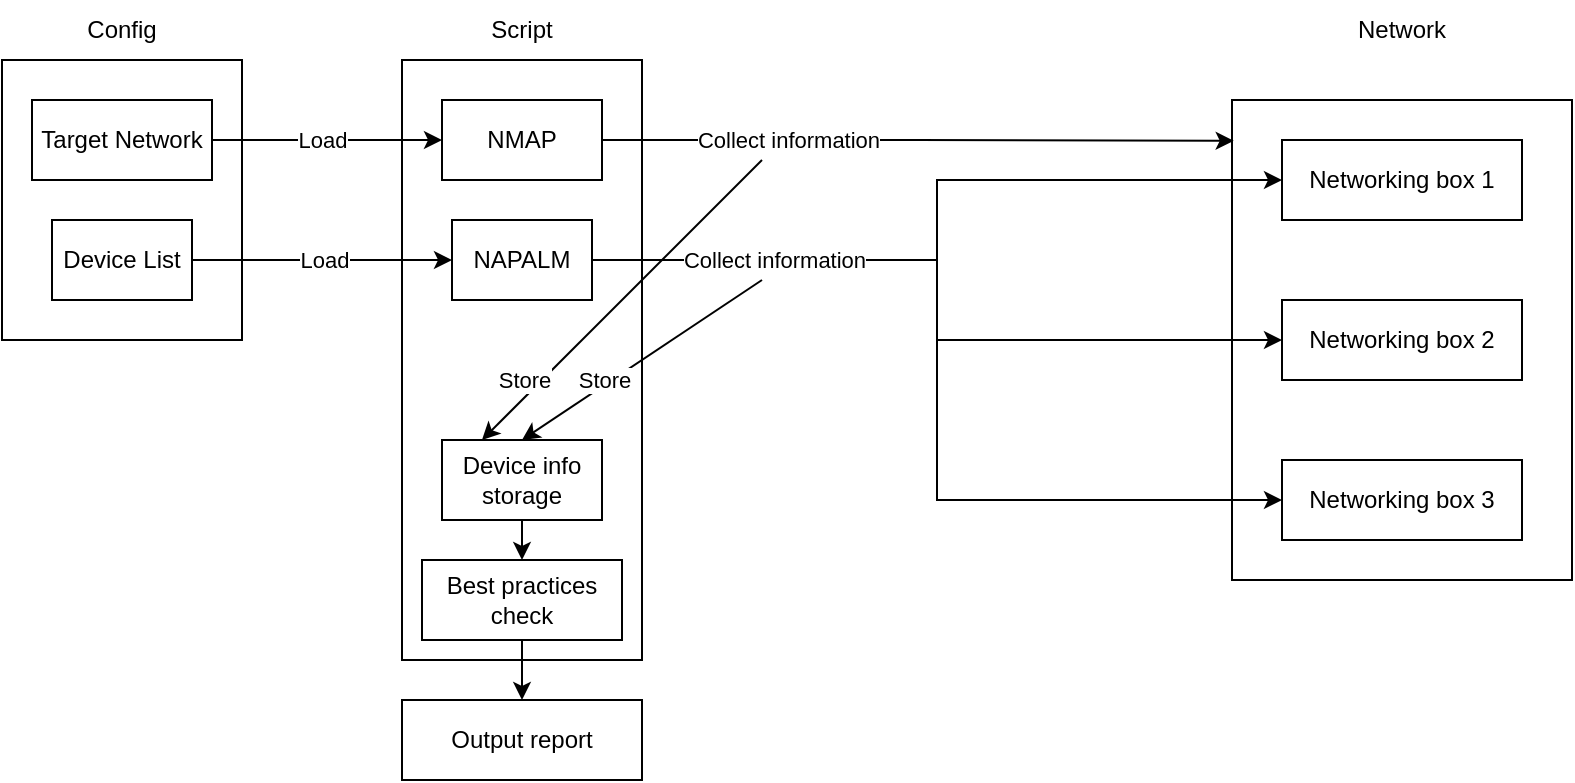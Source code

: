 <mxfile version="17.1.2" type="device"><diagram id="AcRUqfneMpi8XiKEVTHS" name="Page-1"><mxGraphModel dx="825" dy="463" grid="1" gridSize="10" guides="1" tooltips="1" connect="1" arrows="1" fold="1" page="1" pageScale="1" pageWidth="850" pageHeight="1100" math="0" shadow="0"><root><mxCell id="0"/><mxCell id="1" parent="0"/><mxCell id="4Iwsgr9C-grVYC2eDXs5-8" value="" style="rounded=0;whiteSpace=wrap;html=1;" vertex="1" parent="1"><mxGeometry x="615" y="100" width="170" height="240" as="geometry"/></mxCell><mxCell id="4Iwsgr9C-grVYC2eDXs5-16" value="" style="rounded=0;whiteSpace=wrap;html=1;" vertex="1" parent="1"><mxGeometry x="200" y="80" width="120" height="300" as="geometry"/></mxCell><mxCell id="4Iwsgr9C-grVYC2eDXs5-21" style="edgeStyle=orthogonalEdgeStyle;rounded=0;orthogonalLoop=1;jettySize=auto;html=1;exitX=1;exitY=0.5;exitDx=0;exitDy=0;" edge="1" parent="1" source="4Iwsgr9C-grVYC2eDXs5-4" target="4Iwsgr9C-grVYC2eDXs5-6"><mxGeometry relative="1" as="geometry"/></mxCell><mxCell id="4Iwsgr9C-grVYC2eDXs5-22" style="edgeStyle=orthogonalEdgeStyle;rounded=0;orthogonalLoop=1;jettySize=auto;html=1;exitX=1;exitY=0.5;exitDx=0;exitDy=0;entryX=0;entryY=0.5;entryDx=0;entryDy=0;" edge="1" parent="1" source="4Iwsgr9C-grVYC2eDXs5-4" target="4Iwsgr9C-grVYC2eDXs5-10"><mxGeometry relative="1" as="geometry"/></mxCell><mxCell id="4Iwsgr9C-grVYC2eDXs5-23" style="edgeStyle=orthogonalEdgeStyle;rounded=0;orthogonalLoop=1;jettySize=auto;html=1;exitX=1;exitY=0.5;exitDx=0;exitDy=0;entryX=0;entryY=0.5;entryDx=0;entryDy=0;" edge="1" parent="1" source="4Iwsgr9C-grVYC2eDXs5-4" target="4Iwsgr9C-grVYC2eDXs5-9"><mxGeometry relative="1" as="geometry"/></mxCell><mxCell id="4Iwsgr9C-grVYC2eDXs5-30" value="Collect information" style="edgeLabel;html=1;align=center;verticalAlign=middle;resizable=0;points=[];" vertex="1" connectable="0" parent="4Iwsgr9C-grVYC2eDXs5-23"><mxGeometry x="-0.61" relative="1" as="geometry"><mxPoint as="offset"/></mxGeometry></mxCell><mxCell id="4Iwsgr9C-grVYC2eDXs5-6" value="Networking box 1" style="rounded=0;whiteSpace=wrap;html=1;" vertex="1" parent="1"><mxGeometry x="640" y="120" width="120" height="40" as="geometry"/></mxCell><mxCell id="4Iwsgr9C-grVYC2eDXs5-24" style="edgeStyle=orthogonalEdgeStyle;rounded=0;orthogonalLoop=1;jettySize=auto;html=1;exitX=1;exitY=0.5;exitDx=0;exitDy=0;entryX=0.005;entryY=0.085;entryDx=0;entryDy=0;entryPerimeter=0;" edge="1" parent="1" source="4Iwsgr9C-grVYC2eDXs5-7" target="4Iwsgr9C-grVYC2eDXs5-8"><mxGeometry relative="1" as="geometry"/></mxCell><mxCell id="4Iwsgr9C-grVYC2eDXs5-29" value="Collect information&lt;br&gt;" style="edgeLabel;html=1;align=center;verticalAlign=middle;resizable=0;points=[];" vertex="1" connectable="0" parent="4Iwsgr9C-grVYC2eDXs5-24"><mxGeometry x="-0.411" y="-2" relative="1" as="geometry"><mxPoint y="-2" as="offset"/></mxGeometry></mxCell><mxCell id="4Iwsgr9C-grVYC2eDXs5-7" value="NMAP" style="rounded=0;whiteSpace=wrap;html=1;" vertex="1" parent="1"><mxGeometry x="220" y="100" width="80" height="40" as="geometry"/></mxCell><mxCell id="4Iwsgr9C-grVYC2eDXs5-9" value="Networking box 3" style="rounded=0;whiteSpace=wrap;html=1;" vertex="1" parent="1"><mxGeometry x="640" y="280" width="120" height="40" as="geometry"/></mxCell><mxCell id="4Iwsgr9C-grVYC2eDXs5-10" value="Networking box 2" style="rounded=0;whiteSpace=wrap;html=1;" vertex="1" parent="1"><mxGeometry x="640" y="200" width="120" height="40" as="geometry"/></mxCell><mxCell id="4Iwsgr9C-grVYC2eDXs5-11" value="Network" style="text;html=1;strokeColor=none;fillColor=none;align=center;verticalAlign=middle;whiteSpace=wrap;rounded=0;" vertex="1" parent="1"><mxGeometry x="670" y="50" width="60" height="30" as="geometry"/></mxCell><mxCell id="4Iwsgr9C-grVYC2eDXs5-13" value="" style="rounded=0;whiteSpace=wrap;html=1;" vertex="1" parent="1"><mxGeometry y="80" width="120" height="140" as="geometry"/></mxCell><mxCell id="4Iwsgr9C-grVYC2eDXs5-20" style="edgeStyle=orthogonalEdgeStyle;rounded=0;orthogonalLoop=1;jettySize=auto;html=1;exitX=1;exitY=0.5;exitDx=0;exitDy=0;" edge="1" parent="1" source="4Iwsgr9C-grVYC2eDXs5-12" target="4Iwsgr9C-grVYC2eDXs5-4"><mxGeometry relative="1" as="geometry"/></mxCell><mxCell id="4Iwsgr9C-grVYC2eDXs5-28" value="Load" style="edgeLabel;html=1;align=center;verticalAlign=middle;resizable=0;points=[];" vertex="1" connectable="0" parent="4Iwsgr9C-grVYC2eDXs5-20"><mxGeometry x="0.298" y="-2" relative="1" as="geometry"><mxPoint x="-19" y="-2" as="offset"/></mxGeometry></mxCell><mxCell id="4Iwsgr9C-grVYC2eDXs5-12" value="Device List" style="rounded=0;whiteSpace=wrap;html=1;" vertex="1" parent="1"><mxGeometry x="25" y="160" width="70" height="40" as="geometry"/></mxCell><mxCell id="4Iwsgr9C-grVYC2eDXs5-14" value="Config" style="text;html=1;strokeColor=none;fillColor=none;align=center;verticalAlign=middle;whiteSpace=wrap;rounded=0;" vertex="1" parent="1"><mxGeometry x="30" y="50" width="60" height="30" as="geometry"/></mxCell><mxCell id="4Iwsgr9C-grVYC2eDXs5-18" style="edgeStyle=orthogonalEdgeStyle;rounded=0;orthogonalLoop=1;jettySize=auto;html=1;exitX=1;exitY=0.5;exitDx=0;exitDy=0;entryX=0;entryY=0.5;entryDx=0;entryDy=0;" edge="1" parent="1" source="4Iwsgr9C-grVYC2eDXs5-15" target="4Iwsgr9C-grVYC2eDXs5-7"><mxGeometry relative="1" as="geometry"/></mxCell><mxCell id="4Iwsgr9C-grVYC2eDXs5-27" value="Load" style="edgeLabel;html=1;align=center;verticalAlign=middle;resizable=0;points=[];" vertex="1" connectable="0" parent="4Iwsgr9C-grVYC2eDXs5-18"><mxGeometry x="0.246" y="2" relative="1" as="geometry"><mxPoint x="-17" y="2" as="offset"/></mxGeometry></mxCell><mxCell id="4Iwsgr9C-grVYC2eDXs5-15" value="Target Network" style="rounded=0;whiteSpace=wrap;html=1;" vertex="1" parent="1"><mxGeometry x="15" y="100" width="90" height="40" as="geometry"/></mxCell><mxCell id="4Iwsgr9C-grVYC2eDXs5-17" value="Script" style="text;html=1;strokeColor=none;fillColor=none;align=center;verticalAlign=middle;whiteSpace=wrap;rounded=0;" vertex="1" parent="1"><mxGeometry x="230" y="50" width="60" height="30" as="geometry"/></mxCell><mxCell id="4Iwsgr9C-grVYC2eDXs5-44" style="edgeStyle=orthogonalEdgeStyle;rounded=0;orthogonalLoop=1;jettySize=auto;html=1;exitX=0.5;exitY=1;exitDx=0;exitDy=0;entryX=0.5;entryY=0;entryDx=0;entryDy=0;" edge="1" parent="1" source="4Iwsgr9C-grVYC2eDXs5-25" target="4Iwsgr9C-grVYC2eDXs5-42"><mxGeometry relative="1" as="geometry"/></mxCell><mxCell id="4Iwsgr9C-grVYC2eDXs5-25" value="Device info storage" style="rounded=0;whiteSpace=wrap;html=1;" vertex="1" parent="1"><mxGeometry x="220" y="270" width="80" height="40" as="geometry"/></mxCell><mxCell id="4Iwsgr9C-grVYC2eDXs5-4" value="NAPALM" style="rounded=0;whiteSpace=wrap;html=1;" vertex="1" parent="1"><mxGeometry x="225" y="160" width="70" height="40" as="geometry"/></mxCell><mxCell id="4Iwsgr9C-grVYC2eDXs5-35" value="" style="endArrow=classic;html=1;rounded=0;entryX=0.5;entryY=0;entryDx=0;entryDy=0;" edge="1" parent="1" target="4Iwsgr9C-grVYC2eDXs5-25"><mxGeometry width="50" height="50" relative="1" as="geometry"><mxPoint x="380" y="190" as="sourcePoint"/><mxPoint x="430" y="210" as="targetPoint"/></mxGeometry></mxCell><mxCell id="4Iwsgr9C-grVYC2eDXs5-36" value="Store" style="edgeLabel;html=1;align=center;verticalAlign=middle;resizable=0;points=[];" vertex="1" connectable="0" parent="4Iwsgr9C-grVYC2eDXs5-35"><mxGeometry x="0.202" y="1" relative="1" as="geometry"><mxPoint x="-8" y="1" as="offset"/></mxGeometry></mxCell><mxCell id="4Iwsgr9C-grVYC2eDXs5-37" value="" style="endArrow=classic;html=1;rounded=0;entryX=0.25;entryY=0;entryDx=0;entryDy=0;" edge="1" parent="1" target="4Iwsgr9C-grVYC2eDXs5-25"><mxGeometry width="50" height="50" relative="1" as="geometry"><mxPoint x="380" y="130" as="sourcePoint"/><mxPoint x="430" y="210" as="targetPoint"/></mxGeometry></mxCell><mxCell id="4Iwsgr9C-grVYC2eDXs5-39" value="Store" style="edgeLabel;html=1;align=center;verticalAlign=middle;resizable=0;points=[];" vertex="1" connectable="0" parent="4Iwsgr9C-grVYC2eDXs5-37"><mxGeometry x="0.557" y="-1" relative="1" as="geometry"><mxPoint x="-10" y="2" as="offset"/></mxGeometry></mxCell><mxCell id="4Iwsgr9C-grVYC2eDXs5-41" value="Output report" style="rounded=0;whiteSpace=wrap;html=1;" vertex="1" parent="1"><mxGeometry x="200" y="400" width="120" height="40" as="geometry"/></mxCell><mxCell id="4Iwsgr9C-grVYC2eDXs5-43" style="edgeStyle=orthogonalEdgeStyle;rounded=0;orthogonalLoop=1;jettySize=auto;html=1;exitX=0.5;exitY=1;exitDx=0;exitDy=0;entryX=0.5;entryY=0;entryDx=0;entryDy=0;" edge="1" parent="1" source="4Iwsgr9C-grVYC2eDXs5-42" target="4Iwsgr9C-grVYC2eDXs5-41"><mxGeometry relative="1" as="geometry"/></mxCell><mxCell id="4Iwsgr9C-grVYC2eDXs5-42" value="Best practices check" style="rounded=0;whiteSpace=wrap;html=1;" vertex="1" parent="1"><mxGeometry x="210" y="330" width="100" height="40" as="geometry"/></mxCell></root></mxGraphModel></diagram></mxfile>